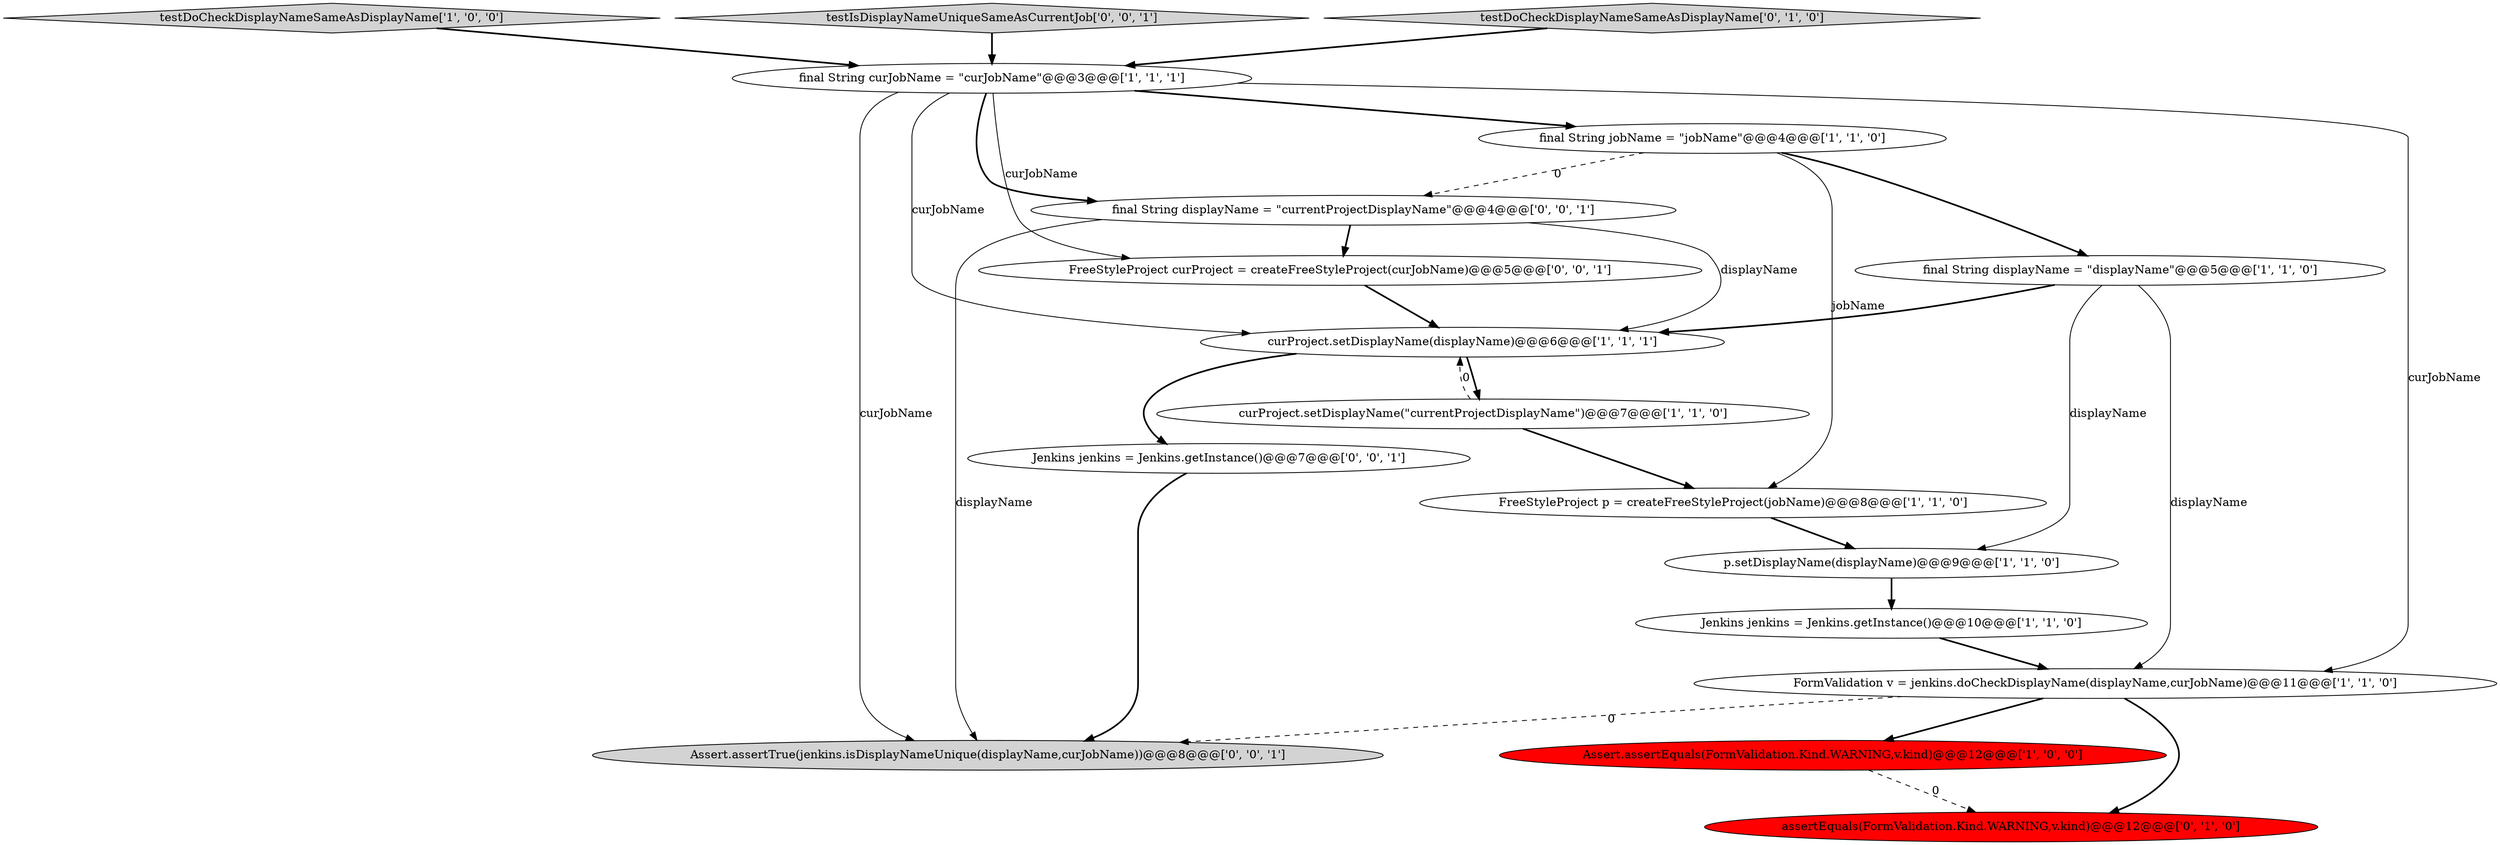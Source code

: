 digraph {
17 [style = filled, label = "Assert.assertTrue(jenkins.isDisplayNameUnique(displayName,curJobName))@@@8@@@['0', '0', '1']", fillcolor = lightgray, shape = ellipse image = "AAA0AAABBB3BBB"];
4 [style = filled, label = "Assert.assertEquals(FormValidation.Kind.WARNING,v.kind)@@@12@@@['1', '0', '0']", fillcolor = red, shape = ellipse image = "AAA1AAABBB1BBB"];
5 [style = filled, label = "curProject.setDisplayName(displayName)@@@6@@@['1', '1', '1']", fillcolor = white, shape = ellipse image = "AAA0AAABBB1BBB"];
2 [style = filled, label = "Jenkins jenkins = Jenkins.getInstance()@@@10@@@['1', '1', '0']", fillcolor = white, shape = ellipse image = "AAA0AAABBB1BBB"];
16 [style = filled, label = "final String displayName = \"currentProjectDisplayName\"@@@4@@@['0', '0', '1']", fillcolor = white, shape = ellipse image = "AAA0AAABBB3BBB"];
1 [style = filled, label = "testDoCheckDisplayNameSameAsDisplayName['1', '0', '0']", fillcolor = lightgray, shape = diamond image = "AAA0AAABBB1BBB"];
6 [style = filled, label = "curProject.setDisplayName(\"currentProjectDisplayName\")@@@7@@@['1', '1', '0']", fillcolor = white, shape = ellipse image = "AAA0AAABBB1BBB"];
8 [style = filled, label = "p.setDisplayName(displayName)@@@9@@@['1', '1', '0']", fillcolor = white, shape = ellipse image = "AAA0AAABBB1BBB"];
7 [style = filled, label = "final String curJobName = \"curJobName\"@@@3@@@['1', '1', '1']", fillcolor = white, shape = ellipse image = "AAA0AAABBB1BBB"];
10 [style = filled, label = "final String jobName = \"jobName\"@@@4@@@['1', '1', '0']", fillcolor = white, shape = ellipse image = "AAA0AAABBB1BBB"];
11 [style = filled, label = "assertEquals(FormValidation.Kind.WARNING,v.kind)@@@12@@@['0', '1', '0']", fillcolor = red, shape = ellipse image = "AAA1AAABBB2BBB"];
13 [style = filled, label = "FreeStyleProject curProject = createFreeStyleProject(curJobName)@@@5@@@['0', '0', '1']", fillcolor = white, shape = ellipse image = "AAA0AAABBB3BBB"];
3 [style = filled, label = "final String displayName = \"displayName\"@@@5@@@['1', '1', '0']", fillcolor = white, shape = ellipse image = "AAA0AAABBB1BBB"];
14 [style = filled, label = "testIsDisplayNameUniqueSameAsCurrentJob['0', '0', '1']", fillcolor = lightgray, shape = diamond image = "AAA0AAABBB3BBB"];
12 [style = filled, label = "testDoCheckDisplayNameSameAsDisplayName['0', '1', '0']", fillcolor = lightgray, shape = diamond image = "AAA0AAABBB2BBB"];
15 [style = filled, label = "Jenkins jenkins = Jenkins.getInstance()@@@7@@@['0', '0', '1']", fillcolor = white, shape = ellipse image = "AAA0AAABBB3BBB"];
0 [style = filled, label = "FreeStyleProject p = createFreeStyleProject(jobName)@@@8@@@['1', '1', '0']", fillcolor = white, shape = ellipse image = "AAA0AAABBB1BBB"];
9 [style = filled, label = "FormValidation v = jenkins.doCheckDisplayName(displayName,curJobName)@@@11@@@['1', '1', '0']", fillcolor = white, shape = ellipse image = "AAA0AAABBB1BBB"];
7->9 [style = solid, label="curJobName"];
16->13 [style = bold, label=""];
9->11 [style = bold, label=""];
7->13 [style = solid, label="curJobName"];
7->10 [style = bold, label=""];
9->4 [style = bold, label=""];
5->15 [style = bold, label=""];
10->3 [style = bold, label=""];
10->0 [style = solid, label="jobName"];
6->0 [style = bold, label=""];
2->9 [style = bold, label=""];
7->17 [style = solid, label="curJobName"];
1->7 [style = bold, label=""];
12->7 [style = bold, label=""];
14->7 [style = bold, label=""];
16->17 [style = solid, label="displayName"];
15->17 [style = bold, label=""];
3->5 [style = bold, label=""];
3->8 [style = solid, label="displayName"];
16->5 [style = solid, label="displayName"];
5->6 [style = bold, label=""];
8->2 [style = bold, label=""];
9->17 [style = dashed, label="0"];
7->16 [style = bold, label=""];
6->5 [style = dashed, label="0"];
0->8 [style = bold, label=""];
3->9 [style = solid, label="displayName"];
13->5 [style = bold, label=""];
10->16 [style = dashed, label="0"];
4->11 [style = dashed, label="0"];
7->5 [style = solid, label="curJobName"];
}
